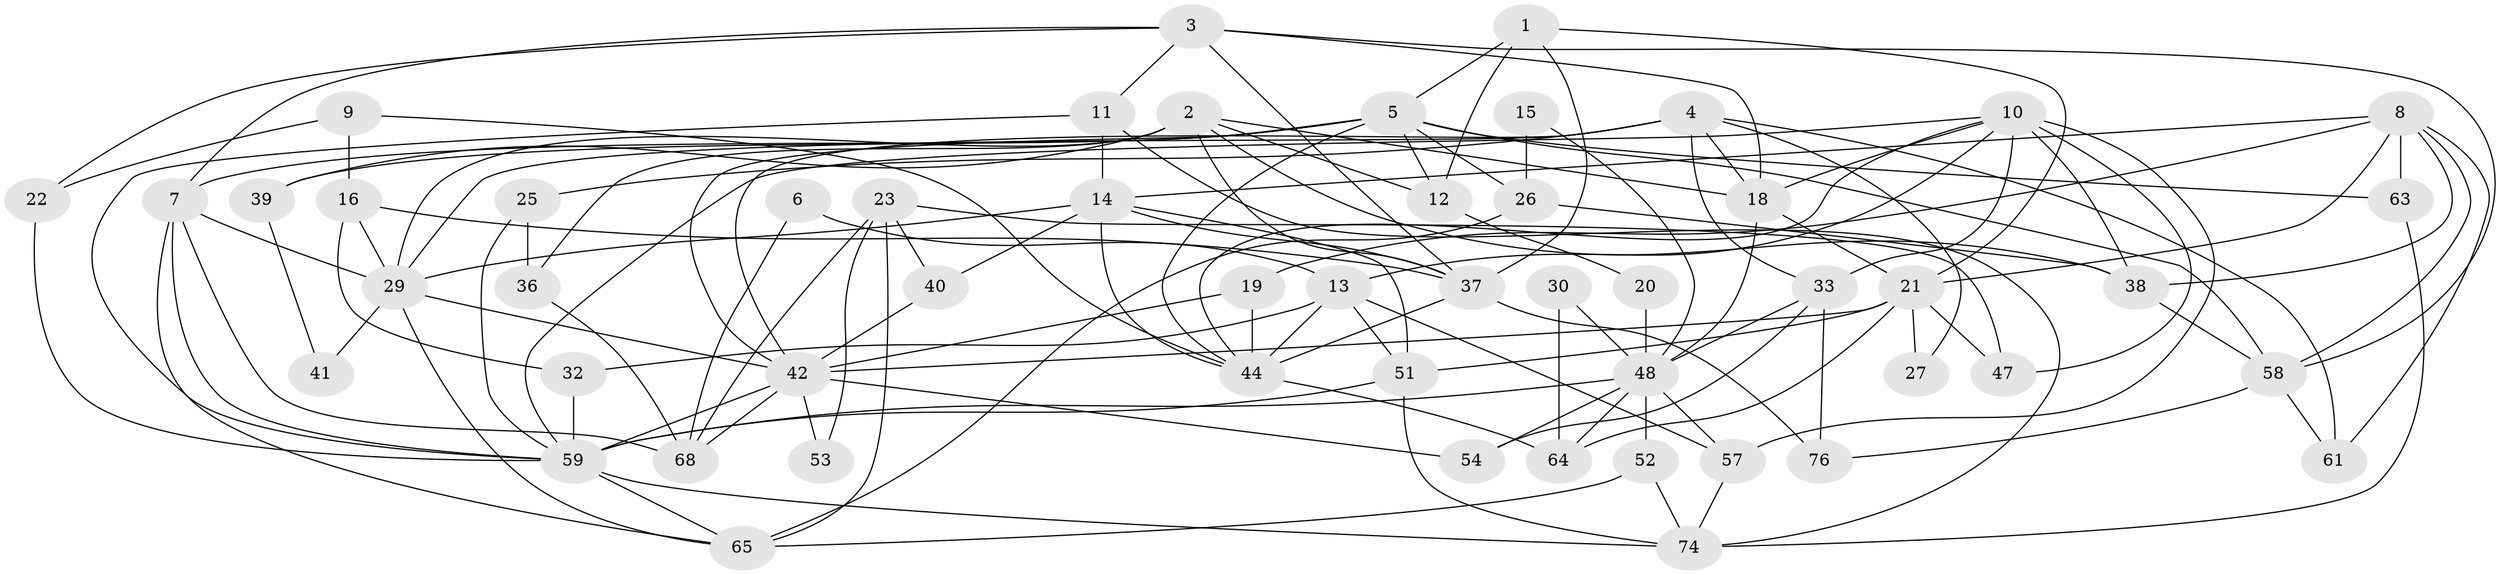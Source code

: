 // original degree distribution, {4: 0.25925925925925924, 6: 0.13580246913580246, 2: 0.16049382716049382, 5: 0.1111111111111111, 3: 0.2716049382716049, 7: 0.037037037037037035, 8: 0.024691358024691357}
// Generated by graph-tools (version 1.1) at 2025/41/03/06/25 10:41:59]
// undirected, 53 vertices, 129 edges
graph export_dot {
graph [start="1"]
  node [color=gray90,style=filled];
  1;
  2 [super="+43"];
  3 [super="+34"];
  4 [super="+17"];
  5 [super="+35"];
  6;
  7 [super="+24"];
  8 [super="+46"];
  9;
  10 [super="+28"];
  11 [super="+49"];
  12;
  13 [super="+73"];
  14;
  15;
  16;
  18 [super="+66"];
  19 [super="+72"];
  20;
  21 [super="+71"];
  22;
  23 [super="+55"];
  25;
  26 [super="+78"];
  27;
  29 [super="+31"];
  30;
  32 [super="+60"];
  33;
  36 [super="+50"];
  37 [super="+70"];
  38 [super="+45"];
  39;
  40;
  41;
  42 [super="+79"];
  44 [super="+80"];
  47;
  48 [super="+81"];
  51 [super="+56"];
  52;
  53;
  54;
  57;
  58 [super="+62"];
  59 [super="+75"];
  61;
  63;
  64 [super="+67"];
  65 [super="+69"];
  68 [super="+77"];
  74;
  76;
  1 -- 37;
  1 -- 12;
  1 -- 5;
  1 -- 21;
  2 -- 12;
  2 -- 39;
  2 -- 36 [weight=2];
  2 -- 37;
  2 -- 29;
  2 -- 38;
  2 -- 18;
  3 -- 22;
  3 -- 58;
  3 -- 11;
  3 -- 37;
  3 -- 18;
  3 -- 7;
  4 -- 33;
  4 -- 42;
  4 -- 27;
  4 -- 29;
  4 -- 25;
  4 -- 61;
  4 -- 18;
  5 -- 63;
  5 -- 42;
  5 -- 44;
  5 -- 26;
  5 -- 39;
  5 -- 7;
  5 -- 58;
  5 -- 12;
  6 -- 13;
  6 -- 68;
  7 -- 59;
  7 -- 65;
  7 -- 29;
  7 -- 68;
  8 -- 61;
  8 -- 63;
  8 -- 19;
  8 -- 14;
  8 -- 21;
  8 -- 38;
  8 -- 58;
  9 -- 16;
  9 -- 22;
  9 -- 44;
  10 -- 18;
  10 -- 47;
  10 -- 38;
  10 -- 33;
  10 -- 57;
  10 -- 59;
  10 -- 44;
  10 -- 13;
  11 -- 59;
  11 -- 74;
  11 -- 14;
  12 -- 20;
  13 -- 57;
  13 -- 44;
  13 -- 32;
  13 -- 51;
  14 -- 29;
  14 -- 37;
  14 -- 40;
  14 -- 44;
  14 -- 51;
  15 -- 48;
  15 -- 26;
  16 -- 37;
  16 -- 29;
  16 -- 32;
  18 -- 48;
  18 -- 21;
  19 -- 44 [weight=2];
  19 -- 42;
  20 -- 48;
  21 -- 42;
  21 -- 51;
  21 -- 27;
  21 -- 47;
  21 -- 64 [weight=2];
  22 -- 59;
  23 -- 47;
  23 -- 65;
  23 -- 40;
  23 -- 53;
  23 -- 68;
  25 -- 59;
  25 -- 36;
  26 -- 38;
  26 -- 65;
  29 -- 41;
  29 -- 65;
  29 -- 42;
  30 -- 48;
  30 -- 64;
  32 -- 59;
  33 -- 48;
  33 -- 54;
  33 -- 76;
  36 -- 68;
  37 -- 76;
  37 -- 44;
  38 -- 58;
  39 -- 41;
  40 -- 42;
  42 -- 54;
  42 -- 59;
  42 -- 68;
  42 -- 53;
  44 -- 64 [weight=2];
  48 -- 54;
  48 -- 52;
  48 -- 57;
  48 -- 59;
  48 -- 64;
  51 -- 74;
  51 -- 59;
  52 -- 65;
  52 -- 74;
  57 -- 74;
  58 -- 76;
  58 -- 61;
  59 -- 65;
  59 -- 74;
  63 -- 74;
}
